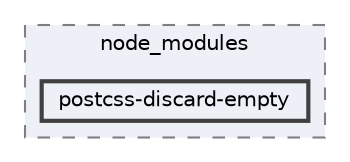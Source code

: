 digraph "pkiclassroomrescheduler/src/main/frontend/node_modules/postcss-discard-empty"
{
 // LATEX_PDF_SIZE
  bgcolor="transparent";
  edge [fontname=Helvetica,fontsize=10,labelfontname=Helvetica,labelfontsize=10];
  node [fontname=Helvetica,fontsize=10,shape=box,height=0.2,width=0.4];
  compound=true
  subgraph clusterdir_72953eda66ccb3a2722c28e1c3e6c23b {
    graph [ bgcolor="#edf0f7", pencolor="grey50", label="node_modules", fontname=Helvetica,fontsize=10 style="filled,dashed", URL="dir_72953eda66ccb3a2722c28e1c3e6c23b.html",tooltip=""]
  dir_31b26c9ce8a695385d69268f1ef04677 [label="postcss-discard-empty", fillcolor="#edf0f7", color="grey25", style="filled,bold", URL="dir_31b26c9ce8a695385d69268f1ef04677.html",tooltip=""];
  }
}
